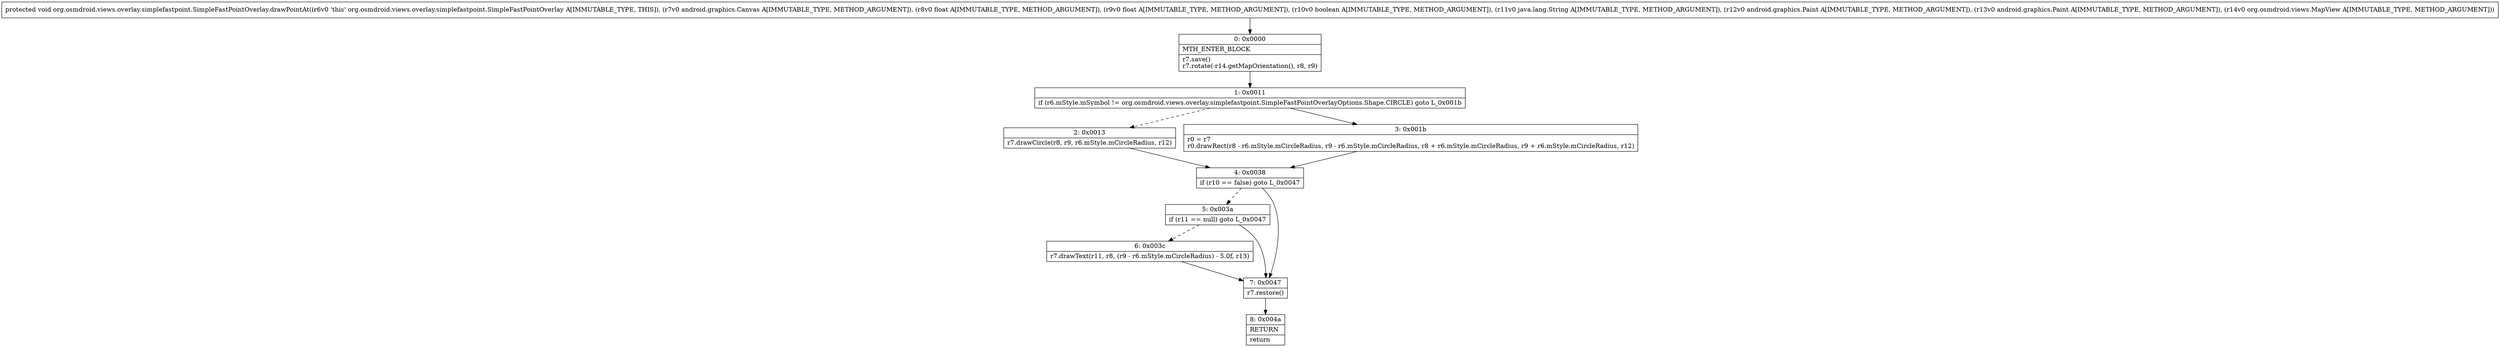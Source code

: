 digraph "CFG fororg.osmdroid.views.overlay.simplefastpoint.SimpleFastPointOverlay.drawPointAt(Landroid\/graphics\/Canvas;FFZLjava\/lang\/String;Landroid\/graphics\/Paint;Landroid\/graphics\/Paint;Lorg\/osmdroid\/views\/MapView;)V" {
Node_0 [shape=record,label="{0\:\ 0x0000|MTH_ENTER_BLOCK\l|r7.save()\lr7.rotate(\-r14.getMapOrientation(), r8, r9)\l}"];
Node_1 [shape=record,label="{1\:\ 0x0011|if (r6.mStyle.mSymbol != org.osmdroid.views.overlay.simplefastpoint.SimpleFastPointOverlayOptions.Shape.CIRCLE) goto L_0x001b\l}"];
Node_2 [shape=record,label="{2\:\ 0x0013|r7.drawCircle(r8, r9, r6.mStyle.mCircleRadius, r12)\l}"];
Node_3 [shape=record,label="{3\:\ 0x001b|r0 = r7\lr0.drawRect(r8 \- r6.mStyle.mCircleRadius, r9 \- r6.mStyle.mCircleRadius, r8 + r6.mStyle.mCircleRadius, r9 + r6.mStyle.mCircleRadius, r12)\l}"];
Node_4 [shape=record,label="{4\:\ 0x0038|if (r10 == false) goto L_0x0047\l}"];
Node_5 [shape=record,label="{5\:\ 0x003a|if (r11 == null) goto L_0x0047\l}"];
Node_6 [shape=record,label="{6\:\ 0x003c|r7.drawText(r11, r8, (r9 \- r6.mStyle.mCircleRadius) \- 5.0f, r13)\l}"];
Node_7 [shape=record,label="{7\:\ 0x0047|r7.restore()\l}"];
Node_8 [shape=record,label="{8\:\ 0x004a|RETURN\l|return\l}"];
MethodNode[shape=record,label="{protected void org.osmdroid.views.overlay.simplefastpoint.SimpleFastPointOverlay.drawPointAt((r6v0 'this' org.osmdroid.views.overlay.simplefastpoint.SimpleFastPointOverlay A[IMMUTABLE_TYPE, THIS]), (r7v0 android.graphics.Canvas A[IMMUTABLE_TYPE, METHOD_ARGUMENT]), (r8v0 float A[IMMUTABLE_TYPE, METHOD_ARGUMENT]), (r9v0 float A[IMMUTABLE_TYPE, METHOD_ARGUMENT]), (r10v0 boolean A[IMMUTABLE_TYPE, METHOD_ARGUMENT]), (r11v0 java.lang.String A[IMMUTABLE_TYPE, METHOD_ARGUMENT]), (r12v0 android.graphics.Paint A[IMMUTABLE_TYPE, METHOD_ARGUMENT]), (r13v0 android.graphics.Paint A[IMMUTABLE_TYPE, METHOD_ARGUMENT]), (r14v0 org.osmdroid.views.MapView A[IMMUTABLE_TYPE, METHOD_ARGUMENT])) }"];
MethodNode -> Node_0;
Node_0 -> Node_1;
Node_1 -> Node_2[style=dashed];
Node_1 -> Node_3;
Node_2 -> Node_4;
Node_3 -> Node_4;
Node_4 -> Node_5[style=dashed];
Node_4 -> Node_7;
Node_5 -> Node_6[style=dashed];
Node_5 -> Node_7;
Node_6 -> Node_7;
Node_7 -> Node_8;
}

